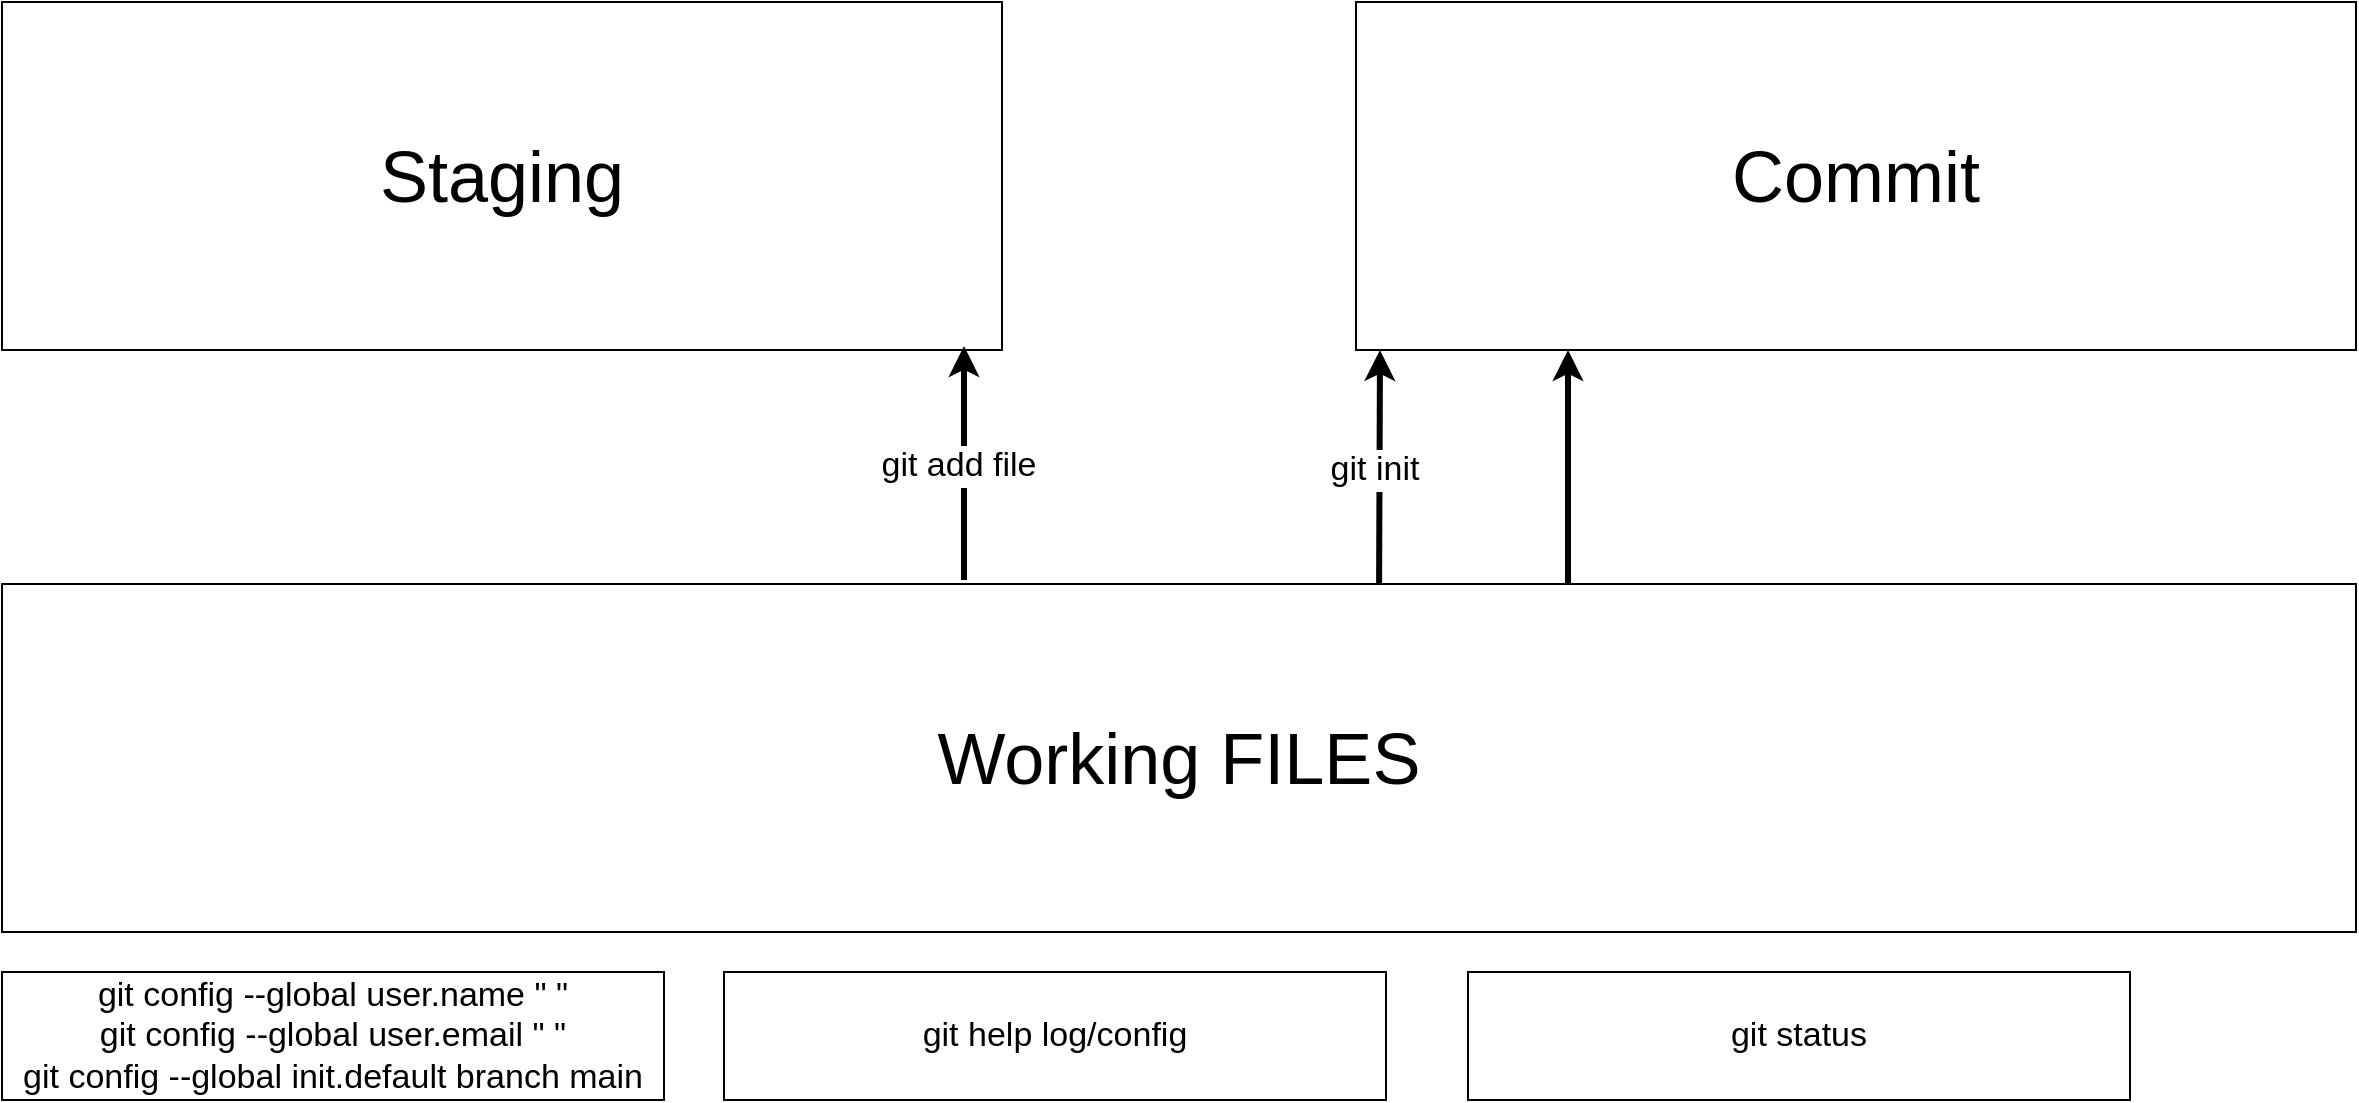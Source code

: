 <mxfile version="27.1.4">
  <diagram name="第 1 页" id="GgkxnlQXzHrn6yfhAk_E">
    <mxGraphModel dx="1565" dy="854" grid="0" gridSize="10" guides="1" tooltips="1" connect="1" arrows="1" fold="1" page="1" pageScale="1" pageWidth="1920" pageHeight="1200" math="0" shadow="0">
      <root>
        <mxCell id="0" />
        <mxCell id="1" parent="0" />
        <mxCell id="Thgo0oSLKI5nVbTJPh4o-1" value="Working FILES" style="rounded=0;whiteSpace=wrap;html=1;fontSize=36;" vertex="1" parent="1">
          <mxGeometry x="321" y="735" width="1177" height="174" as="geometry" />
        </mxCell>
        <mxCell id="Thgo0oSLKI5nVbTJPh4o-5" value="git config --global user.name &quot; &quot;&lt;div&gt;git config --global user.email &quot; &quot;&lt;/div&gt;&lt;div&gt;git config --global init.default branch main&lt;/div&gt;" style="rounded=0;whiteSpace=wrap;html=1;fontSize=17;" vertex="1" parent="1">
          <mxGeometry x="321" y="929" width="331" height="64" as="geometry" />
        </mxCell>
        <mxCell id="Thgo0oSLKI5nVbTJPh4o-7" value="git help log/config" style="rounded=0;whiteSpace=wrap;html=1;fontSize=17;" vertex="1" parent="1">
          <mxGeometry x="682" y="929" width="331" height="64" as="geometry" />
        </mxCell>
        <mxCell id="Thgo0oSLKI5nVbTJPh4o-8" value="Staging" style="rounded=0;whiteSpace=wrap;html=1;fontSize=36;" vertex="1" parent="1">
          <mxGeometry x="321" y="444" width="500" height="174" as="geometry" />
        </mxCell>
        <mxCell id="Thgo0oSLKI5nVbTJPh4o-9" value="Commit" style="rounded=0;whiteSpace=wrap;html=1;fontSize=36;" vertex="1" parent="1">
          <mxGeometry x="998" y="444" width="500" height="174" as="geometry" />
        </mxCell>
        <mxCell id="Thgo0oSLKI5nVbTJPh4o-13" value="" style="endArrow=classic;html=1;rounded=1;entryX=0;entryY=1;entryDx=0;entryDy=0;curved=0;jumpStyle=arc;strokeWidth=3;exitX=0.585;exitY=0;exitDx=0;exitDy=0;exitPerimeter=0;" edge="1" parent="1" source="Thgo0oSLKI5nVbTJPh4o-1">
          <mxGeometry width="50" height="50" relative="1" as="geometry">
            <mxPoint x="1010" y="683" as="sourcePoint" />
            <mxPoint x="1010" y="618" as="targetPoint" />
          </mxGeometry>
        </mxCell>
        <mxCell id="Thgo0oSLKI5nVbTJPh4o-16" value="git init" style="edgeLabel;html=1;align=center;verticalAlign=middle;resizable=0;points=[];fontSize=17;" vertex="1" connectable="0" parent="Thgo0oSLKI5nVbTJPh4o-13">
          <mxGeometry x="-0.026" y="3" relative="1" as="geometry">
            <mxPoint as="offset" />
          </mxGeometry>
        </mxCell>
        <mxCell id="Thgo0oSLKI5nVbTJPh4o-14" value="" style="endArrow=classic;html=1;rounded=1;entryX=0;entryY=1;entryDx=0;entryDy=0;curved=0;jumpStyle=arc;strokeWidth=3;exitX=0.585;exitY=0;exitDx=0;exitDy=0;exitPerimeter=0;" edge="1" parent="1">
          <mxGeometry width="50" height="50" relative="1" as="geometry">
            <mxPoint x="1104" y="735" as="sourcePoint" />
            <mxPoint x="1104" y="618" as="targetPoint" />
          </mxGeometry>
        </mxCell>
        <mxCell id="Thgo0oSLKI5nVbTJPh4o-17" value="git status" style="rounded=0;whiteSpace=wrap;html=1;fontSize=17;" vertex="1" parent="1">
          <mxGeometry x="1054" y="929" width="331" height="64" as="geometry" />
        </mxCell>
        <mxCell id="Thgo0oSLKI5nVbTJPh4o-18" value="" style="endArrow=classic;html=1;rounded=1;entryX=0;entryY=1;entryDx=0;entryDy=0;curved=0;jumpStyle=arc;strokeWidth=3;exitX=0.585;exitY=0;exitDx=0;exitDy=0;exitPerimeter=0;" edge="1" parent="1">
          <mxGeometry width="50" height="50" relative="1" as="geometry">
            <mxPoint x="802" y="733" as="sourcePoint" />
            <mxPoint x="802" y="616" as="targetPoint" />
          </mxGeometry>
        </mxCell>
        <mxCell id="Thgo0oSLKI5nVbTJPh4o-19" value="git add file" style="edgeLabel;html=1;align=center;verticalAlign=middle;resizable=0;points=[];fontSize=17;" vertex="1" connectable="0" parent="Thgo0oSLKI5nVbTJPh4o-18">
          <mxGeometry x="-0.026" y="3" relative="1" as="geometry">
            <mxPoint as="offset" />
          </mxGeometry>
        </mxCell>
      </root>
    </mxGraphModel>
  </diagram>
</mxfile>
